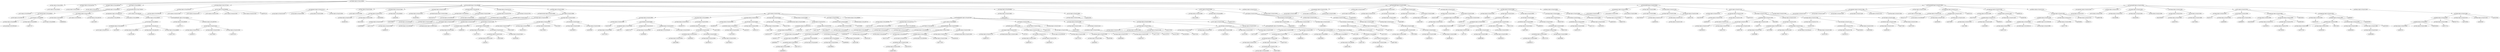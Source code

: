 strict digraph  {
<_ast.Str object at 0xa1ac36a10>;
<_ast.Expr object at 0xa1ac30f10>;
<_ast.alias object at 0xa1ac36050>;
<_ast.Import object at 0xa1aeca7d0>;
<_ast.alias object at 0xa1af35710>;
<_ast.Import object at 0xa1ab69390>;
<_ast.Or object at 0x10295cb50>;
<_ast.Not object at 0x1029617d0>;
<_ast.Load object at 0x10295c1d0>;
<_ast.Name object at 0xa1af3e0d0>;
<_ast.Name object at 0xa1af43090>;
Load972147;
<_ast.Str object at 0xa1af5ef50>;
<_ast.Call object at 0xa1af499d0>;
<_ast.UnaryOp object at 0xa1ab4fd10>;
<_ast.Name object at 0xa1af5ef10>;
Load4882640;
<_ast.Is object at 0x102961f10>;
<_ast.Name object at 0xa1ae62150>;
Load1418637;
<_ast.Compare object at 0xa227ce550>;
<_ast.BoolOp object at 0xa1ab6f250>;
<_ast.arg object at 0xa1af56350>;
<_ast.arg object at 0xa1add6890>;
<_ast.arguments object at 0xa1b022150>;
<_ast.Str object at 0xa1ae51150>;
<_ast.Attribute object at 0xa1ae8c610>;
Load1506837;
<_ast.Name object at 0xa1ae6aad0>;
Load7053398;
<_ast.Name object at 0xa1aeb1250>;
Load2864634;
<_ast.Name object at 0xa1aedd9d0>;
Load4572503;
<_ast.Call object at 0xa1ae51110>;
<_ast.Call object at 0xa1ae96e10>;
<_ast.Return object at 0xa1ae96e90>;
<_ast.Name object at 0xa1af3b290>;
Load7447111;
<_ast.Name object at 0xa1b125310>;
Load466373;
<_ast.Name object at 0xa1b125350>;
Load7288492;
<_ast.Name object at 0xa1b125290>;
Load5425333;
<_ast.Call object at 0xa1b125410>;
<_ast.Return object at 0xa1af927d0>;
<_ast.ExceptHandler object at 0xa1aedd910>;
<_ast.Try object at 0xa1adac450>;
<_ast.FunctionDef object at 0xa1745e610>;
<_ast.If object at 0xa1af4d990>;
<_ast.Store object at 0x10295c290>;
<_ast.Name object at 0xa18354510>;
<_ast.Str object at 0xa1b1252d0>;
<_ast.Str object at 0xa1b125210>;
<_ast.Str object at 0xa1b125250>;
<_ast.Str object at 0xa1b125190>;
<_ast.Str object at 0xa1b1251d0>;
<_ast.List object at 0xa228d2890>;
Load9765129;
<_ast.Assign object at 0xa174371d0>;
<_ast.arg object at 0xa1b125150>;
<_ast.arg object at 0xa1b125090>;
<_ast.arg object at 0xa1b1250d0>;
<_ast.Num object at 0xa1b125050>;
<_ast.arguments object at 0xa1b125110>;
<_ast.Str object at 0xa1b125490>;
<_ast.Expr object at 0xa1b125450>;
<_ast.Name object at 0xa1b125550>;
Store8815631;
<_ast.Name object at 0xa1b125590>;
Store3194831;
<_ast.Tuple object at 0xa1b125510>;
Store9360630;
<_ast.Name object at 0xa1cd40e50>;
Load6405852;
<_ast.Assign object at 0xa1b1254d0>;
<_ast.Name object at 0xa1b125610>;
Store8387682;
<_ast.NameConstant object at 0xa1b125650>;
<_ast.Assign object at 0xa1b1255d0>;
<_ast.Name object at 0xa1ae90150>;
Store2429735;
<_ast.USub object at 0x102961950>;
<_ast.Num object at 0xa1b1256d0>;
<_ast.UnaryOp object at 0xa1b125690>;
<_ast.Assign object at 0xa1afc5190>;
<_ast.Name object at 0xa1b125750>;
Store9755420;
<_ast.Name object at 0xa1b125810>;
Load5898808;
<_ast.Attribute object at 0xa1b1257d0>;
Load1493686;
<_ast.Call object at 0xa1b125790>;
<_ast.Assign object at 0xa1b125710>;
<_ast.NameConstant object at 0xa1b125890>;
<_ast.And object at 0x10295ca90>;
<_ast.Name object at 0xa1b125950>;
Load1311825;
<_ast.Name object at 0xa1b1259d0>;
Load6685187;
<_ast.IsNot object at 0x102961fd0>;
<_ast.NameConstant object at 0xa1b125a10>;
<_ast.Compare object at 0xa1b125990>;
<_ast.BoolOp object at 0xa1b125910>;
<_ast.Name object at 0xa1b125a90>;
Store1962814;
<_ast.Name object at 0xa1b125b50>;
Load9589161;
<_ast.Attribute object at 0xa1b125b10>;
Load9693341;
<_ast.Name object at 0xa1b125bd0>;
Load1074525;
<_ast.Name object at 0xa1b125c90>;
Load32631;
<_ast.Attribute object at 0xa1b125c50>;
Load2254605;
<_ast.Name object at 0xa1b125cd0>;
Load2482462;
<_ast.Call object at 0xa1b125c10>;
<_ast.Call object at 0xa1b125b90>;
<_ast.Call object at 0xa1b125ad0>;
<_ast.Assign object at 0xa1b125a50>;
<_ast.Name object at 0xa1b125d90>;
Store2344897;
<_ast.Name object at 0xa1b125dd0>;
Store1621814;
<_ast.Name object at 0xa1b125e10>;
Store7286512;
<_ast.Tuple object at 0xa1b125d50>;
Store356637;
<_ast.Name object at 0xa1b125e90>;
Load7800674;
<_ast.Name object at 0xa1b125ed0>;
Load3483062;
<_ast.Call object at 0xa1b125e50>;
<_ast.Assign object at 0xa1b125d10>;
<_ast.If object at 0xa1b1258d0>;
<_ast.Name object at 0xa1b125fd0>;
Store9249557;
<_ast.Name object at 0xa1b1260d0>;
Load7425554;
<_ast.Attribute object at 0xa1b126090>;
Load817011;
<_ast.Name object at 0xa1b126110>;
Load6423733;
<_ast.Name object at 0xa1b126190>;
Load3086583;
<_ast.Add object at 0x10295cc90>;
<_ast.Num object at 0xa1b1261d0>;
<_ast.BinOp object at 0xa1b126150>;
<_ast.Call object at 0xa1b126050>;
<_ast.Assign object at 0xa1b125f90>;
<_ast.Name object at 0xa1b126210>;
Store8492735;
<_ast.Name object at 0xa1b126350>;
Load9138848;
<_ast.Attribute object at 0xa1b126310>;
Load5485612;
<_ast.Name object at 0xa1b1263d0>;
Load7658722;
<_ast.Name object at 0xa1b126410>;
Load7403818;
<_ast.Call object at 0xa1b126390>;
<_ast.Call object at 0xa1b1262d0>;
<_ast.Attribute object at 0xa1b126290>;
Load4150850;
<_ast.Call object at 0xa1b126250>;
<_ast.Assign object at 0xa1ae8eb90>;
<_ast.Name object at 0xa1b126490>;
Store6862979;
<_ast.Name object at 0xa1b126550>;
Load7628824;
<_ast.Attribute object at 0xa1b126510>;
Load342927;
<_ast.Name object at 0xa1b126590>;
Load3441147;
<_ast.Name object at 0xa1b1265d0>;
Load1174880;
<_ast.Call object at 0xa1b1264d0>;
<_ast.Assign object at 0xa1b126450>;
<_ast.Name object at 0xa1b126650>;
Store4167485;
<_ast.NameConstant object at 0xa1b126690>;
<_ast.Assign object at 0xa1b126610>;
<_ast.Name object at 0xa1b126790>;
Load9330378;
<_ast.Attribute object at 0xa1b126750>;
Load9551887;
<_ast.Name object at 0xa1b1267d0>;
Load2772;
<_ast.Call object at 0xa1b126710>;
<_ast.Expr object at 0xa1b1266d0>;
<_ast.Name object at 0xa1b126890>;
Load471065;
<_ast.Attribute object at 0xa1b126850>;
Load1856862;
<_ast.Break object at 0xa1af07210>;
<_ast.If object at 0xa1b126810>;
<_ast.Continue object at 0xa1af0db90>;
<_ast.Name object at 0xa1ab63850>;
Load7182729;
<_ast.Name object at 0xa1ab76e90>;
Store1380924;
<_ast.NameConstant object at 0xa1af03250>;
<_ast.Assign object at 0xa1ab76110>;
<_ast.Name object at 0xa1aedcd10>;
Load972353;
<_ast.Name object at 0xa1aedba10>;
Store6620774;
<_ast.Name object at 0xa1aedb790>;
Load8408937;
<_ast.Name object at 0xa1ac38b90>;
Load9368073;
<_ast.Attribute object at 0xa1aeeef10>;
Load1744771;
<_ast.Num object at 0xa1aecac90>;
<_ast.Call object at 0xa1aed20d0>;
<_ast.Call object at 0xa1aedbc90>;
<_ast.Assign object at 0xa1aef68d0>;
<_ast.Name object at 0xa1b104550>;
Load2389919;
<_ast.Attribute object at 0xa1b0abe50>;
Load9609050;
<_ast.Name object at 0xa1aee3650>;
Load2432308;
<_ast.Call object at 0xa1aeca510>;
<_ast.Expr object at 0xa1aeca950>;
<_ast.If object at 0xa1aedc310>;
<_ast.Name object at 0xa1ac2c090>;
Load6584992;
<_ast.Name object at 0xa1aec6dd0>;
Store8514947;
<_ast.Num object at 0xa1ab3c850>;
<_ast.Assign object at 0xa1b008590>;
<_ast.Name object at 0xa1ab9d190>;
Store7873023;
<_ast.Name object at 0xa1b122550>;
Load5873829;
<_ast.Attribute object at 0xa1b1224d0>;
Load1301078;
<_ast.Call object at 0xa1b011410>;
<_ast.Mod object at 0x102961090>;
<_ast.Name object at 0xa1b122490>;
Load7727953;
<_ast.BinOp object at 0xa1ac3f5d0>;
<_ast.Assign object at 0xa1b119610>;
<_ast.Name object at 0xa1b122510>;
Store9855941;
<_ast.NameConstant object at 0xa1b122650>;
<_ast.Assign object at 0xa1b1225d0>;
<_ast.ExceptHandler object at 0x10344dbd0>;
<_ast.Try object at 0xa1aefa890>;
<_ast.Name object at 0xa1b122750>;
Load8597397;
<_ast.NameConstant object at 0xa1b122690>;
<_ast.Compare object at 0xa1b122610>;
Is3675616;
<_ast.Name object at 0xa1b122850>;
Load5952457;
<_ast.Name object at 0xa1b122790>;
Load3264587;
<_ast.Call object at 0xa1b122710>;
<_ast.LtE object at 0x102961cd0>;
<_ast.Name object at 0xa1b1228d0>;
Load7118728;
<_ast.Compare object at 0xa1b1227d0>;
<_ast.BoolOp object at 0xa1b1226d0>;
And3419208;
<_ast.Name object at 0xa1b1229d0>;
Load4464617;
<_ast.Attribute object at 0xa1b122890>;
Load1887885;
<_ast.Name object at 0xa1b122910>;
Load6036048;
<_ast.Call object at 0xa1b122950>;
<_ast.Expr object at 0xa1b122810>;
<_ast.Break object at 0xa1b122a50>;
<_ast.If object at 0xa1b122590>;
<_ast.Name object at 0xa1b122ad0>;
Store5235864;
<_ast.Name object at 0xa1b122a90>;
Load5470017;
<_ast.Attribute object at 0xa1b122b50>;
Load7713139;
<_ast.Call object at 0xa1b122a10>;
<_ast.Assign object at 0xa1b122990>;
<_ast.Name object at 0xa1b122c50>;
Store1676730;
<_ast.Name object at 0xa1b122b90>;
Store3322900;
<_ast.Name object at 0xa1b122cd0>;
Store4982098;
<_ast.Tuple object at 0xa1b122b10>;
Store3229356;
<_ast.Name object at 0xa1b122d50>;
Load3570491;
<_ast.Name object at 0xa1b122c90>;
Load2021907;
<_ast.Name object at 0xa1b122dd0>;
Load2434593;
<_ast.Name object at 0xa1b122d10>;
Load1392566;
<_ast.Name object at 0xa1b122e50>;
Load7329396;
<_ast.Name object at 0xa1b122d90>;
Load9309495;
<_ast.Call object at 0xa1b122c10>;
<_ast.Assign object at 0xa1b122bd0>;
<_ast.Name object at 0xa1b122f10>;
Load9821606;
<_ast.Num object at 0xa1adc26d0>;
<_ast.UnaryOp object at 0xa1b111790>;
USub9702660;
<_ast.Index object at 0xa1b122f90>;
<_ast.Subscript object at 0xa1b122fd0>;
Load7972647;
<_ast.Attribute object at 0xa1b122e90>;
Load3865937;
<_ast.Name object at 0xa1b109910>;
Load6084201;
<_ast.Call object at 0xa1b122f50>;
<_ast.Expr object at 0xa1b122e10>;
<_ast.Name object at 0xa1aff7890>;
Load2209625;
<_ast.Name object at 0xa1b0f8c10>;
Load4249967;
<_ast.Tuple object at 0xa1b100a90>;
Load9219996;
<_ast.Name object at 0xa1afdecd0>;
Load9412364;
<_ast.Attribute object at 0xa1afe7b90>;
Load107259;
<_ast.Name object at 0xa1b1245d0>;
Load4061362;
<_ast.List object at 0xa1b124550>;
Load8719819;
<_ast.Call object at 0xa1b0efd90>;
<_ast.Expr object at 0xa1afefa10>;
<_ast.ExceptHandler object at 0xa1b000710>;
<_ast.Try object at 0xa1b122ed0>;
<_ast.ExceptHandler object at 0xa1af11b50>;
<_ast.Try object at 0xa1b125f10>;
<_ast.While object at 0xa1b125850>;
<_ast.Name object at 0xa1b1244d0>;
Store9146261;
<_ast.Name object at 0xa1b124450>;
Load2321229;
<_ast.List object at 0xa1b124690>;
Load4520359;
<_ast.Assign object at 0xa1d5e49d0>;
<_ast.Name object at 0xa1b1243d0>;
Store1258594;
<_ast.Name object at 0xa1aecd090>;
Load545417;
<_ast.Name object at 0xa1b124490>;
Load6349620;
<_ast.Name object at 0xa1b1242d0>;
Load9395036;
<_ast.Name object at 0xa1b124410>;
Load8236065;
<_ast.Call object at 0xa1b124350>;
<_ast.Name object at 0xa1b124310>;
Load3255620;
<_ast.Attribute object at 0xa1b1241d0>;
Load3407482;
<_ast.Name object at 0xa1b124150>;
Load9736551;
<_ast.Call object at 0xa1b124390>;
<_ast.Expr object at 0xa1b124250>;
<_ast.Name object at 0xa1b1240d0>;
Load1805939;
<_ast.Name object at 0xa1b124050>;
Load5286942;
<_ast.Attribute object at 0xa1b124190>;
Load7833808;
<_ast.Name object at 0xa1b124090>;
Load3461678;
<_ast.Name object at 0xa1b124890>;
Load3881445;
<_ast.Call object at 0xa1b124910>;
<_ast.Call object at 0xa1b1246d0>;
<_ast.Expr object at 0xa1b124210>;
<_ast.If object at 0xa1b124290>;
<_ast.If object at 0xa1b124510>;
<_ast.For object at 0xa1b124590>;
<_ast.Name object at 0xa1b124810>;
Load5200022;
<_ast.Return object at 0xa1b124110>;
<_ast.FunctionDef object at 0xa1ebb5fd0>;
<_ast.arg object at 0xa1b1248d0>;
<_ast.arg object at 0xa1b124710>;
<_ast.Num object at 0xa1b124850>;
<_ast.arguments object at 0xa1b124790>;
<_ast.Str object at 0xa1b1247d0>;
<_ast.Expr object at 0xa1b124610>;
<_ast.Name object at 0xa1b124750>;
Store5440531;
<_ast.Name object at 0xa1b124650>;
Load230887;
<_ast.Call object at 0xa1b124a90>;
<_ast.Assign object at 0xa1b124a10>;
<_ast.Name object at 0xa1b124a50>;
Store4278072;
<_ast.Name object at 0xa1b124ad0>;
Load2418487;
<_ast.Call object at 0xa1b124b90>;
<_ast.Assign object at 0xa1b124b10>;
<_ast.Name object at 0xa1b124b50>;
Store4231986;
<_ast.Name object at 0xa1b124d10>;
Load4111304;
<_ast.Attribute object at 0xa1b124bd0>;
Load2279103;
<_ast.Name object at 0xa1b124c50>;
Load3887232;
<_ast.Call object at 0xa1b124c90>;
<_ast.Assign object at 0xa1b124c10>;
<_ast.Name object at 0xa1b124cd0>;
Load5986837;
<_ast.Name object at 0xa1b124dd0>;
Load8289729;
<_ast.Attribute object at 0xa1b124e90>;
Load4705429;
<_ast.Name object at 0xa1b124f90>;
Load17428;
<_ast.Name object at 0xa1b124fd0>;
Load8605398;
<_ast.Name object at 0xa1b124f50>;
Load2482353;
<_ast.Call object at 0xa1b124ed0>;
<_ast.Call object at 0xa1b124e50>;
<_ast.Num object at 0xa1b126910>;
<_ast.Index object at 0xa1b1268d0>;
<_ast.Subscript object at 0xa1b124f10>;
Load1512444;
<_ast.Call object at 0xa1b124d50>;
<_ast.Expr object at 0xa1b124e10>;
<_ast.Name object at 0xa1b126a10>;
Load8734831;
<_ast.Attribute object at 0xa1b1269d0>;
Load8805924;
<_ast.Name object at 0xa1b126b50>;
Load4009272;
<_ast.Attribute object at 0xa1b126b10>;
Load1107105;
<_ast.Name object at 0xa1b126b90>;
Load1908642;
<_ast.Call object at 0xa1b126ad0>;
<_ast.Attribute object at 0xa1b126a90>;
Load6153200;
<_ast.Call object at 0xa1b126a50>;
<_ast.Call object at 0xa1b126990>;
<_ast.Expr object at 0xa1b126950>;
<_ast.Name object at 0xa1b126c10>;
Store8279329;
<_ast.Name object at 0xa1b126cd0>;
Load5522476;
<_ast.Attribute object at 0xa1b126c90>;
Load131141;
<_ast.Name object at 0xa1b126d10>;
Load2026291;
<_ast.Call object at 0xa1b126c50>;
<_ast.Assign object at 0xa1b126bd0>;
<_ast.While object at 0xa1b124d90>;
<_ast.Name object at 0xa1b126dd0>;
Load6282540;
<_ast.Name object at 0xa1b126e10>;
Load6478729;
<_ast.Tuple object at 0xa1b126d90>;
Load6067700;
<_ast.Return object at 0xa1b126d50>;
<_ast.FunctionDef object at 0xa1b124950>;
<_ast.arg object at 0xa1b126ed0>;
<_ast.arg object at 0xa1b126f10>;
<_ast.arg object at 0xa1b126f50>;
<_ast.arguments object at 0xa1b126e90>;
<_ast.Str object at 0xa1b126fd0>;
<_ast.Expr object at 0xa1b126f90>;
<_ast.Name object at 0xa1b121090>;
Store7649106;
<_ast.Name object at 0xa1b121110>;
Load9383345;
<_ast.Num object at 0xa1b121190>;
<_ast.Index object at 0xa1b121150>;
<_ast.Subscript object at 0xa1b1210d0>;
Load5107262;
<_ast.Assign object at 0xa1b121050>;
<_ast.Name object at 0xa1b121210>;
Store2209789;
<_ast.Name object at 0xa1b121290>;
Load3654075;
<_ast.Num object at 0xa1b121310>;
<_ast.Slice object at 0xa1b1212d0>;
<_ast.Subscript object at 0xa1b121250>;
Load6740133;
<_ast.Name object at 0xa1b121410>;
Load2085423;
<_ast.Name object at 0xa1b121450>;
Load4279231;
<_ast.Name object at 0xa1b121490>;
Load6871405;
<_ast.Call object at 0xa1b1213d0>;
<_ast.Name object at 0xa1b1214d0>;
Load847770;
<_ast.BoolOp object at 0xa1b121390>;
And194869;
<_ast.Name object at 0xa1b1215d0>;
Load4649889;
<_ast.Attribute object at 0xa1b121590>;
Load7459009;
<_ast.Name object at 0xa1b121650>;
Load8724814;
<_ast.Mult object at 0x10295ce10>;
<_ast.Name object at 0xa1b121690>;
Load7653799;
<_ast.BinOp object at 0xa1b121610>;
<_ast.Call object at 0xa1b121550>;
<_ast.Expr object at 0xa1b121510>;
<_ast.Name object at 0xa1b121710>;
Store9427629;
<_ast.Name object at 0xa1b1217d0>;
Load3356110;
<_ast.Attribute object at 0xa1b121790>;
Load5169528;
<_ast.Name object at 0xa1b121810>;
Load3929826;
<_ast.Call object at 0xa1b121750>;
<_ast.Assign object at 0xa1b1216d0>;
<_ast.If object at 0xa1b121350>;
<_ast.Name object at 0xa1b121910>;
Load9461652;
<_ast.Attribute object at 0xa1b1218d0>;
Load5729381;
<_ast.Name object at 0xa1b121950>;
Load5730239;
<_ast.Call object at 0xa1b121890>;
<_ast.Expr object at 0xa1b121850>;
<_ast.For object at 0xa1b1211d0>;
<_ast.FunctionDef object at 0xa1b126e50>;
<_ast.arg object at 0xa1b121a10>;
<_ast.arg object at 0xa1b121a50>;
<_ast.arg object at 0xa1b121a90>;
<_ast.arg object at 0xa1b121ad0>;
<_ast.arg object at 0xa1b121b10>;
<_ast.Num object at 0xa1b121b50>;
<_ast.arguments object at 0xa1b1219d0>;
<_ast.Str object at 0xa1b121bd0>;
<_ast.Expr object at 0xa1b121b90>;
<_ast.Name object at 0xa1b121c50>;
Store414774;
<_ast.Sub object at 0x10295cd50>;
<_ast.Name object at 0xa1b121cd0>;
Load2066559;
<_ast.Name object at 0xa1b121d10>;
Load3796929;
<_ast.BinOp object at 0xa1b121c90>;
<_ast.AugAssign object at 0xa1b121c10>;
Sub3631320;
<_ast.Name object at 0xa1b121d90>;
Store3794235;
<_ast.Name object at 0xa1b121e50>;
Load110866;
<_ast.Name object at 0xa1b121e90>;
Load4446802;
<_ast.BinOp object at 0xa1b121e10>;
Mult990474;
<_ast.Name object at 0xa1b121ed0>;
Load1836483;
<_ast.BinOp object at 0xa1b121dd0>;
Sub2897009;
<_ast.AugAssign object at 0xa1b121d50>;
Sub9992144;
<_ast.Name object at 0xa1b11f050>;
Load9122163;
<_ast.LShift object at 0x102961210>;
<_ast.Num object at 0xa1b11f090>;
<_ast.BinOp object at 0xa1b121fd0>;
<_ast.BitOr object at 0x102961390>;
<_ast.Name object at 0xa1b11f0d0>;
Load2372789;
<_ast.BinOp object at 0xa1b121f90>;
<_ast.Name object at 0xa1b11f110>;
Load5066992;
<_ast.Name object at 0xa1b11f150>;
Load486170;
<_ast.Tuple object at 0xa1b121f50>;
Load6957068;
<_ast.Return object at 0xa1b121f10>;
<_ast.FunctionDef object at 0xa1b121990>;
<_ast.arg object at 0xa1b11f210>;
<_ast.arguments object at 0xa1b11f1d0>;
<_ast.Str object at 0xa1b11f290>;
<_ast.Expr object at 0xa1b11f250>;
<_ast.Name object at 0xa1b11f310>;
Store3000994;
<_ast.Name object at 0xa1b11f350>;
Store8328503;
<_ast.Num object at 0xa1b11f390>;
<_ast.Assign object at 0xa1b11f2d0>;
<_ast.Name object at 0xa1b11f410>;
Store5306286;
<_ast.Name object at 0xa1b11f490>;
Load2397592;
<_ast.Name object at 0xa1b11f4d0>;
Load7338381;
<_ast.Call object at 0xa1b11f450>;
<_ast.Assign object at 0xa1b11f3d0>;
<_ast.Name object at 0xa1b11f550>;
Store67572;
<_ast.Name object at 0xa1b11f5d0>;
Load9658853;
<_ast.Name object at 0xa1b11f610>;
Load6088970;
<_ast.Call object at 0xa1b11f590>;
<_ast.Name object at 0xa1b11f690>;
Store9186358;
<_ast.Name object at 0xa1b11f710>;
Load3396761;
<_ast.Name object at 0xa1b11f790>;
Load7299240;
<_ast.Index object at 0xa1b11f750>;
<_ast.Subscript object at 0xa1b11f6d0>;
Load3951649;
<_ast.AugAssign object at 0xa1b11f650>;
Add1854594;
<_ast.Name object at 0xa1b11f810>;
Store6041032;
<_ast.Name object at 0xa1b11f8d0>;
Load7972335;
<_ast.Name object at 0xa1b11f910>;
Load2084240;
<_ast.BinOp object at 0xa1b11f890>;
Sub5510409;
<_ast.Name object at 0xa1b11f990>;
Load4849349;
<_ast.Name object at 0xa1b11fa10>;
Load6895908;
<_ast.Index object at 0xa1b11f9d0>;
<_ast.Subscript object at 0xa1b11f950>;
Load5338105;
<_ast.BinOp object at 0xa1b11f850>;
Mult5600596;
<_ast.AugAssign object at 0xa1b11f7d0>;
Add888487;
<_ast.For object at 0xa1b11f510>;
<_ast.Name object at 0xa1b11fb50>;
Load630743;
<_ast.Num object at 0xa1b11fb90>;
<_ast.BinOp object at 0xa1b11fb10>;
LShift3508426;
<_ast.Name object at 0xa1b11fbd0>;
Load5147254;
<_ast.BinOp object at 0xa1b11fad0>;
BitOr6537754;
<_ast.Name object at 0xa1b11fc10>;
Load7429918;
<_ast.Name object at 0xa1b11fc50>;
Load3820407;
<_ast.Tuple object at 0xa1b11fa90>;
Load1420345;
<_ast.Return object at 0xa1b11fa50>;
<_ast.FunctionDef object at 0xa1b11f190>;
<_ast.Module object at 0xa1ac30b50>;
<_ast.Expr object at 0xa1ac30f10> -> <_ast.Str object at 0xa1ac36a10>;
<_ast.Import object at 0xa1aeca7d0> -> <_ast.alias object at 0xa1ac36050>;
<_ast.Import object at 0xa1ab69390> -> <_ast.alias object at 0xa1af35710>;
<_ast.Name object at 0xa1af3e0d0> -> <_ast.Load object at 0x10295c1d0>;
<_ast.Name object at 0xa1af43090> -> Load972147;
<_ast.Call object at 0xa1af499d0> -> <_ast.Name object at 0xa1af3e0d0>;
<_ast.Call object at 0xa1af499d0> -> <_ast.Name object at 0xa1af43090>;
<_ast.Call object at 0xa1af499d0> -> <_ast.Str object at 0xa1af5ef50>;
<_ast.UnaryOp object at 0xa1ab4fd10> -> <_ast.Not object at 0x1029617d0>;
<_ast.UnaryOp object at 0xa1ab4fd10> -> <_ast.Call object at 0xa1af499d0>;
<_ast.Name object at 0xa1af5ef10> -> Load4882640;
<_ast.Name object at 0xa1ae62150> -> Load1418637;
<_ast.Compare object at 0xa227ce550> -> <_ast.Name object at 0xa1af5ef10>;
<_ast.Compare object at 0xa227ce550> -> <_ast.Is object at 0x102961f10>;
<_ast.Compare object at 0xa227ce550> -> <_ast.Name object at 0xa1ae62150>;
<_ast.BoolOp object at 0xa1ab6f250> -> <_ast.Or object at 0x10295cb50>;
<_ast.BoolOp object at 0xa1ab6f250> -> <_ast.UnaryOp object at 0xa1ab4fd10>;
<_ast.BoolOp object at 0xa1ab6f250> -> <_ast.Compare object at 0xa227ce550>;
<_ast.arguments object at 0xa1b022150> -> <_ast.arg object at 0xa1af56350>;
<_ast.arguments object at 0xa1b022150> -> <_ast.arg object at 0xa1add6890>;
<_ast.Attribute object at 0xa1ae8c610> -> <_ast.Str object at 0xa1ae51150>;
<_ast.Attribute object at 0xa1ae8c610> -> Load1506837;
<_ast.Name object at 0xa1ae6aad0> -> Load7053398;
<_ast.Name object at 0xa1aeb1250> -> Load2864634;
<_ast.Name object at 0xa1aedd9d0> -> Load4572503;
<_ast.Call object at 0xa1ae51110> -> <_ast.Name object at 0xa1ae6aad0>;
<_ast.Call object at 0xa1ae51110> -> <_ast.Name object at 0xa1aeb1250>;
<_ast.Call object at 0xa1ae51110> -> <_ast.Name object at 0xa1aedd9d0>;
<_ast.Call object at 0xa1ae96e10> -> <_ast.Attribute object at 0xa1ae8c610>;
<_ast.Call object at 0xa1ae96e10> -> <_ast.Call object at 0xa1ae51110>;
<_ast.Return object at 0xa1ae96e90> -> <_ast.Call object at 0xa1ae96e10>;
<_ast.Name object at 0xa1af3b290> -> Load7447111;
<_ast.Name object at 0xa1b125310> -> Load466373;
<_ast.Name object at 0xa1b125350> -> Load7288492;
<_ast.Name object at 0xa1b125290> -> Load5425333;
<_ast.Call object at 0xa1b125410> -> <_ast.Name object at 0xa1b125310>;
<_ast.Call object at 0xa1b125410> -> <_ast.Name object at 0xa1b125350>;
<_ast.Call object at 0xa1b125410> -> <_ast.Name object at 0xa1b125290>;
<_ast.Return object at 0xa1af927d0> -> <_ast.Call object at 0xa1b125410>;
<_ast.ExceptHandler object at 0xa1aedd910> -> <_ast.Name object at 0xa1af3b290>;
<_ast.ExceptHandler object at 0xa1aedd910> -> <_ast.Return object at 0xa1af927d0>;
<_ast.Try object at 0xa1adac450> -> <_ast.Return object at 0xa1ae96e90>;
<_ast.Try object at 0xa1adac450> -> <_ast.ExceptHandler object at 0xa1aedd910>;
<_ast.FunctionDef object at 0xa1745e610> -> <_ast.arguments object at 0xa1b022150>;
<_ast.FunctionDef object at 0xa1745e610> -> <_ast.Try object at 0xa1adac450>;
<_ast.If object at 0xa1af4d990> -> <_ast.BoolOp object at 0xa1ab6f250>;
<_ast.If object at 0xa1af4d990> -> <_ast.FunctionDef object at 0xa1745e610>;
<_ast.Name object at 0xa18354510> -> <_ast.Store object at 0x10295c290>;
<_ast.List object at 0xa228d2890> -> <_ast.Str object at 0xa1b1252d0>;
<_ast.List object at 0xa228d2890> -> <_ast.Str object at 0xa1b125210>;
<_ast.List object at 0xa228d2890> -> <_ast.Str object at 0xa1b125250>;
<_ast.List object at 0xa228d2890> -> <_ast.Str object at 0xa1b125190>;
<_ast.List object at 0xa228d2890> -> <_ast.Str object at 0xa1b1251d0>;
<_ast.List object at 0xa228d2890> -> Load9765129;
<_ast.Assign object at 0xa174371d0> -> <_ast.Name object at 0xa18354510>;
<_ast.Assign object at 0xa174371d0> -> <_ast.List object at 0xa228d2890>;
<_ast.arguments object at 0xa1b125110> -> <_ast.arg object at 0xa1b125150>;
<_ast.arguments object at 0xa1b125110> -> <_ast.arg object at 0xa1b125090>;
<_ast.arguments object at 0xa1b125110> -> <_ast.arg object at 0xa1b1250d0>;
<_ast.arguments object at 0xa1b125110> -> <_ast.Num object at 0xa1b125050>;
<_ast.Expr object at 0xa1b125450> -> <_ast.Str object at 0xa1b125490>;
<_ast.Name object at 0xa1b125550> -> Store8815631;
<_ast.Name object at 0xa1b125590> -> Store3194831;
<_ast.Tuple object at 0xa1b125510> -> <_ast.Name object at 0xa1b125550>;
<_ast.Tuple object at 0xa1b125510> -> <_ast.Name object at 0xa1b125590>;
<_ast.Tuple object at 0xa1b125510> -> Store9360630;
<_ast.Name object at 0xa1cd40e50> -> Load6405852;
<_ast.Assign object at 0xa1b1254d0> -> <_ast.Tuple object at 0xa1b125510>;
<_ast.Assign object at 0xa1b1254d0> -> <_ast.Name object at 0xa1cd40e50>;
<_ast.Name object at 0xa1b125610> -> Store8387682;
<_ast.Assign object at 0xa1b1255d0> -> <_ast.Name object at 0xa1b125610>;
<_ast.Assign object at 0xa1b1255d0> -> <_ast.NameConstant object at 0xa1b125650>;
<_ast.Name object at 0xa1ae90150> -> Store2429735;
<_ast.UnaryOp object at 0xa1b125690> -> <_ast.USub object at 0x102961950>;
<_ast.UnaryOp object at 0xa1b125690> -> <_ast.Num object at 0xa1b1256d0>;
<_ast.Assign object at 0xa1afc5190> -> <_ast.Name object at 0xa1ae90150>;
<_ast.Assign object at 0xa1afc5190> -> <_ast.UnaryOp object at 0xa1b125690>;
<_ast.Name object at 0xa1b125750> -> Store9755420;
<_ast.Name object at 0xa1b125810> -> Load5898808;
<_ast.Attribute object at 0xa1b1257d0> -> <_ast.Name object at 0xa1b125810>;
<_ast.Attribute object at 0xa1b1257d0> -> Load1493686;
<_ast.Call object at 0xa1b125790> -> <_ast.Attribute object at 0xa1b1257d0>;
<_ast.Assign object at 0xa1b125710> -> <_ast.Name object at 0xa1b125750>;
<_ast.Assign object at 0xa1b125710> -> <_ast.Call object at 0xa1b125790>;
<_ast.Name object at 0xa1b125950> -> Load1311825;
<_ast.Name object at 0xa1b1259d0> -> Load6685187;
<_ast.Compare object at 0xa1b125990> -> <_ast.Name object at 0xa1b1259d0>;
<_ast.Compare object at 0xa1b125990> -> <_ast.IsNot object at 0x102961fd0>;
<_ast.Compare object at 0xa1b125990> -> <_ast.NameConstant object at 0xa1b125a10>;
<_ast.BoolOp object at 0xa1b125910> -> <_ast.And object at 0x10295ca90>;
<_ast.BoolOp object at 0xa1b125910> -> <_ast.Name object at 0xa1b125950>;
<_ast.BoolOp object at 0xa1b125910> -> <_ast.Compare object at 0xa1b125990>;
<_ast.Name object at 0xa1b125a90> -> Store1962814;
<_ast.Name object at 0xa1b125b50> -> Load9589161;
<_ast.Attribute object at 0xa1b125b10> -> <_ast.Name object at 0xa1b125b50>;
<_ast.Attribute object at 0xa1b125b10> -> Load9693341;
<_ast.Name object at 0xa1b125bd0> -> Load1074525;
<_ast.Name object at 0xa1b125c90> -> Load32631;
<_ast.Attribute object at 0xa1b125c50> -> <_ast.Name object at 0xa1b125c90>;
<_ast.Attribute object at 0xa1b125c50> -> Load2254605;
<_ast.Name object at 0xa1b125cd0> -> Load2482462;
<_ast.Call object at 0xa1b125c10> -> <_ast.Attribute object at 0xa1b125c50>;
<_ast.Call object at 0xa1b125c10> -> <_ast.Name object at 0xa1b125cd0>;
<_ast.Call object at 0xa1b125b90> -> <_ast.Name object at 0xa1b125bd0>;
<_ast.Call object at 0xa1b125b90> -> <_ast.Call object at 0xa1b125c10>;
<_ast.Call object at 0xa1b125ad0> -> <_ast.Attribute object at 0xa1b125b10>;
<_ast.Call object at 0xa1b125ad0> -> <_ast.Call object at 0xa1b125b90>;
<_ast.Assign object at 0xa1b125a50> -> <_ast.Name object at 0xa1b125a90>;
<_ast.Assign object at 0xa1b125a50> -> <_ast.Call object at 0xa1b125ad0>;
<_ast.Name object at 0xa1b125d90> -> Store2344897;
<_ast.Name object at 0xa1b125dd0> -> Store1621814;
<_ast.Name object at 0xa1b125e10> -> Store7286512;
<_ast.Tuple object at 0xa1b125d50> -> <_ast.Name object at 0xa1b125d90>;
<_ast.Tuple object at 0xa1b125d50> -> <_ast.Name object at 0xa1b125dd0>;
<_ast.Tuple object at 0xa1b125d50> -> <_ast.Name object at 0xa1b125e10>;
<_ast.Tuple object at 0xa1b125d50> -> Store356637;
<_ast.Name object at 0xa1b125e90> -> Load7800674;
<_ast.Name object at 0xa1b125ed0> -> Load3483062;
<_ast.Call object at 0xa1b125e50> -> <_ast.Name object at 0xa1b125e90>;
<_ast.Call object at 0xa1b125e50> -> <_ast.Name object at 0xa1b125ed0>;
<_ast.Assign object at 0xa1b125d10> -> <_ast.Tuple object at 0xa1b125d50>;
<_ast.Assign object at 0xa1b125d10> -> <_ast.Call object at 0xa1b125e50>;
<_ast.If object at 0xa1b1258d0> -> <_ast.BoolOp object at 0xa1b125910>;
<_ast.If object at 0xa1b1258d0> -> <_ast.Assign object at 0xa1b125a50>;
<_ast.If object at 0xa1b1258d0> -> <_ast.Assign object at 0xa1b125d10>;
<_ast.Name object at 0xa1b125fd0> -> Store9249557;
<_ast.Name object at 0xa1b1260d0> -> Load7425554;
<_ast.Attribute object at 0xa1b126090> -> <_ast.Name object at 0xa1b1260d0>;
<_ast.Attribute object at 0xa1b126090> -> Load817011;
<_ast.Name object at 0xa1b126110> -> Load6423733;
<_ast.Name object at 0xa1b126190> -> Load3086583;
<_ast.BinOp object at 0xa1b126150> -> <_ast.Name object at 0xa1b126190>;
<_ast.BinOp object at 0xa1b126150> -> <_ast.Add object at 0x10295cc90>;
<_ast.BinOp object at 0xa1b126150> -> <_ast.Num object at 0xa1b1261d0>;
<_ast.Call object at 0xa1b126050> -> <_ast.Attribute object at 0xa1b126090>;
<_ast.Call object at 0xa1b126050> -> <_ast.Name object at 0xa1b126110>;
<_ast.Call object at 0xa1b126050> -> <_ast.BinOp object at 0xa1b126150>;
<_ast.Assign object at 0xa1b125f90> -> <_ast.Name object at 0xa1b125fd0>;
<_ast.Assign object at 0xa1b125f90> -> <_ast.Call object at 0xa1b126050>;
<_ast.Name object at 0xa1b126210> -> Store8492735;
<_ast.Name object at 0xa1b126350> -> Load9138848;
<_ast.Attribute object at 0xa1b126310> -> <_ast.Name object at 0xa1b126350>;
<_ast.Attribute object at 0xa1b126310> -> Load5485612;
<_ast.Name object at 0xa1b1263d0> -> Load7658722;
<_ast.Name object at 0xa1b126410> -> Load7403818;
<_ast.Call object at 0xa1b126390> -> <_ast.Name object at 0xa1b1263d0>;
<_ast.Call object at 0xa1b126390> -> <_ast.Name object at 0xa1b126410>;
<_ast.Call object at 0xa1b1262d0> -> <_ast.Attribute object at 0xa1b126310>;
<_ast.Call object at 0xa1b1262d0> -> <_ast.Call object at 0xa1b126390>;
<_ast.Attribute object at 0xa1b126290> -> <_ast.Call object at 0xa1b1262d0>;
<_ast.Attribute object at 0xa1b126290> -> Load4150850;
<_ast.Call object at 0xa1b126250> -> <_ast.Attribute object at 0xa1b126290>;
<_ast.Assign object at 0xa1ae8eb90> -> <_ast.Name object at 0xa1b126210>;
<_ast.Assign object at 0xa1ae8eb90> -> <_ast.Call object at 0xa1b126250>;
<_ast.Name object at 0xa1b126490> -> Store6862979;
<_ast.Name object at 0xa1b126550> -> Load7628824;
<_ast.Attribute object at 0xa1b126510> -> <_ast.Name object at 0xa1b126550>;
<_ast.Attribute object at 0xa1b126510> -> Load342927;
<_ast.Name object at 0xa1b126590> -> Load3441147;
<_ast.Name object at 0xa1b1265d0> -> Load1174880;
<_ast.Call object at 0xa1b1264d0> -> <_ast.Attribute object at 0xa1b126510>;
<_ast.Call object at 0xa1b1264d0> -> <_ast.Name object at 0xa1b126590>;
<_ast.Call object at 0xa1b1264d0> -> <_ast.Name object at 0xa1b1265d0>;
<_ast.Assign object at 0xa1b126450> -> <_ast.Name object at 0xa1b126490>;
<_ast.Assign object at 0xa1b126450> -> <_ast.Call object at 0xa1b1264d0>;
<_ast.Name object at 0xa1b126650> -> Store4167485;
<_ast.Assign object at 0xa1b126610> -> <_ast.Name object at 0xa1b126650>;
<_ast.Assign object at 0xa1b126610> -> <_ast.NameConstant object at 0xa1b126690>;
<_ast.Name object at 0xa1b126790> -> Load9330378;
<_ast.Attribute object at 0xa1b126750> -> <_ast.Name object at 0xa1b126790>;
<_ast.Attribute object at 0xa1b126750> -> Load9551887;
<_ast.Name object at 0xa1b1267d0> -> Load2772;
<_ast.Call object at 0xa1b126710> -> <_ast.Attribute object at 0xa1b126750>;
<_ast.Call object at 0xa1b126710> -> <_ast.Name object at 0xa1b1267d0>;
<_ast.Expr object at 0xa1b1266d0> -> <_ast.Call object at 0xa1b126710>;
<_ast.Name object at 0xa1b126890> -> Load471065;
<_ast.Attribute object at 0xa1b126850> -> <_ast.Name object at 0xa1b126890>;
<_ast.Attribute object at 0xa1b126850> -> Load1856862;
<_ast.If object at 0xa1b126810> -> <_ast.Attribute object at 0xa1b126850>;
<_ast.If object at 0xa1b126810> -> <_ast.Break object at 0xa1af07210>;
<_ast.Name object at 0xa1ab63850> -> Load7182729;
<_ast.Name object at 0xa1ab76e90> -> Store1380924;
<_ast.Assign object at 0xa1ab76110> -> <_ast.Name object at 0xa1ab76e90>;
<_ast.Assign object at 0xa1ab76110> -> <_ast.NameConstant object at 0xa1af03250>;
<_ast.Name object at 0xa1aedcd10> -> Load972353;
<_ast.Name object at 0xa1aedba10> -> Store6620774;
<_ast.Name object at 0xa1aedb790> -> Load8408937;
<_ast.Name object at 0xa1ac38b90> -> Load9368073;
<_ast.Attribute object at 0xa1aeeef10> -> <_ast.Name object at 0xa1ac38b90>;
<_ast.Attribute object at 0xa1aeeef10> -> Load1744771;
<_ast.Call object at 0xa1aed20d0> -> <_ast.Attribute object at 0xa1aeeef10>;
<_ast.Call object at 0xa1aed20d0> -> <_ast.Num object at 0xa1aecac90>;
<_ast.Call object at 0xa1aedbc90> -> <_ast.Name object at 0xa1aedb790>;
<_ast.Call object at 0xa1aedbc90> -> <_ast.Call object at 0xa1aed20d0>;
<_ast.Assign object at 0xa1aef68d0> -> <_ast.Name object at 0xa1aedba10>;
<_ast.Assign object at 0xa1aef68d0> -> <_ast.Call object at 0xa1aedbc90>;
<_ast.Name object at 0xa1b104550> -> Load2389919;
<_ast.Attribute object at 0xa1b0abe50> -> <_ast.Name object at 0xa1b104550>;
<_ast.Attribute object at 0xa1b0abe50> -> Load9609050;
<_ast.Name object at 0xa1aee3650> -> Load2432308;
<_ast.Call object at 0xa1aeca510> -> <_ast.Attribute object at 0xa1b0abe50>;
<_ast.Call object at 0xa1aeca510> -> <_ast.Name object at 0xa1aee3650>;
<_ast.Expr object at 0xa1aeca950> -> <_ast.Call object at 0xa1aeca510>;
<_ast.If object at 0xa1aedc310> -> <_ast.Name object at 0xa1aedcd10>;
<_ast.If object at 0xa1aedc310> -> <_ast.Assign object at 0xa1aef68d0>;
<_ast.If object at 0xa1aedc310> -> <_ast.Expr object at 0xa1aeca950>;
<_ast.Name object at 0xa1ac2c090> -> Load6584992;
<_ast.Name object at 0xa1aec6dd0> -> Store8514947;
<_ast.Assign object at 0xa1b008590> -> <_ast.Name object at 0xa1aec6dd0>;
<_ast.Assign object at 0xa1b008590> -> <_ast.Num object at 0xa1ab3c850>;
<_ast.Name object at 0xa1ab9d190> -> Store7873023;
<_ast.Name object at 0xa1b122550> -> Load5873829;
<_ast.Attribute object at 0xa1b1224d0> -> <_ast.Name object at 0xa1b122550>;
<_ast.Attribute object at 0xa1b1224d0> -> Load1301078;
<_ast.Call object at 0xa1b011410> -> <_ast.Attribute object at 0xa1b1224d0>;
<_ast.Name object at 0xa1b122490> -> Load7727953;
<_ast.BinOp object at 0xa1ac3f5d0> -> <_ast.Call object at 0xa1b011410>;
<_ast.BinOp object at 0xa1ac3f5d0> -> <_ast.Mod object at 0x102961090>;
<_ast.BinOp object at 0xa1ac3f5d0> -> <_ast.Name object at 0xa1b122490>;
<_ast.Assign object at 0xa1b119610> -> <_ast.Name object at 0xa1ab9d190>;
<_ast.Assign object at 0xa1b119610> -> <_ast.BinOp object at 0xa1ac3f5d0>;
<_ast.Name object at 0xa1b122510> -> Store9855941;
<_ast.Assign object at 0xa1b1225d0> -> <_ast.Name object at 0xa1b122510>;
<_ast.Assign object at 0xa1b1225d0> -> <_ast.NameConstant object at 0xa1b122650>;
<_ast.ExceptHandler object at 0x10344dbd0> -> <_ast.Name object at 0xa1ac2c090>;
<_ast.ExceptHandler object at 0x10344dbd0> -> <_ast.Assign object at 0xa1b008590>;
<_ast.ExceptHandler object at 0x10344dbd0> -> <_ast.Assign object at 0xa1b119610>;
<_ast.ExceptHandler object at 0x10344dbd0> -> <_ast.Assign object at 0xa1b1225d0>;
<_ast.Try object at 0xa1aefa890> -> <_ast.If object at 0xa1aedc310>;
<_ast.Try object at 0xa1aefa890> -> <_ast.ExceptHandler object at 0x10344dbd0>;
<_ast.Name object at 0xa1b122750> -> Load8597397;
<_ast.Compare object at 0xa1b122610> -> <_ast.Name object at 0xa1b122750>;
<_ast.Compare object at 0xa1b122610> -> Is3675616;
<_ast.Compare object at 0xa1b122610> -> <_ast.NameConstant object at 0xa1b122690>;
<_ast.Name object at 0xa1b122850> -> Load5952457;
<_ast.Name object at 0xa1b122790> -> Load3264587;
<_ast.Call object at 0xa1b122710> -> <_ast.Name object at 0xa1b122850>;
<_ast.Call object at 0xa1b122710> -> <_ast.Name object at 0xa1b122790>;
<_ast.Name object at 0xa1b1228d0> -> Load7118728;
<_ast.Compare object at 0xa1b1227d0> -> <_ast.Call object at 0xa1b122710>;
<_ast.Compare object at 0xa1b1227d0> -> <_ast.LtE object at 0x102961cd0>;
<_ast.Compare object at 0xa1b1227d0> -> <_ast.Name object at 0xa1b1228d0>;
<_ast.BoolOp object at 0xa1b1226d0> -> And3419208;
<_ast.BoolOp object at 0xa1b1226d0> -> <_ast.Compare object at 0xa1b122610>;
<_ast.BoolOp object at 0xa1b1226d0> -> <_ast.Compare object at 0xa1b1227d0>;
<_ast.Name object at 0xa1b1229d0> -> Load4464617;
<_ast.Attribute object at 0xa1b122890> -> <_ast.Name object at 0xa1b1229d0>;
<_ast.Attribute object at 0xa1b122890> -> Load1887885;
<_ast.Name object at 0xa1b122910> -> Load6036048;
<_ast.Call object at 0xa1b122950> -> <_ast.Attribute object at 0xa1b122890>;
<_ast.Call object at 0xa1b122950> -> <_ast.Name object at 0xa1b122910>;
<_ast.Expr object at 0xa1b122810> -> <_ast.Call object at 0xa1b122950>;
<_ast.If object at 0xa1b122590> -> <_ast.BoolOp object at 0xa1b1226d0>;
<_ast.If object at 0xa1b122590> -> <_ast.Expr object at 0xa1b122810>;
<_ast.If object at 0xa1b122590> -> <_ast.Break object at 0xa1b122a50>;
<_ast.Name object at 0xa1b122ad0> -> Store5235864;
<_ast.Name object at 0xa1b122a90> -> Load5470017;
<_ast.Attribute object at 0xa1b122b50> -> <_ast.Name object at 0xa1b122a90>;
<_ast.Attribute object at 0xa1b122b50> -> Load7713139;
<_ast.Call object at 0xa1b122a10> -> <_ast.Attribute object at 0xa1b122b50>;
<_ast.Assign object at 0xa1b122990> -> <_ast.Name object at 0xa1b122ad0>;
<_ast.Assign object at 0xa1b122990> -> <_ast.Call object at 0xa1b122a10>;
<_ast.Name object at 0xa1b122c50> -> Store1676730;
<_ast.Name object at 0xa1b122b90> -> Store3322900;
<_ast.Name object at 0xa1b122cd0> -> Store4982098;
<_ast.Tuple object at 0xa1b122b10> -> <_ast.Name object at 0xa1b122c50>;
<_ast.Tuple object at 0xa1b122b10> -> <_ast.Name object at 0xa1b122b90>;
<_ast.Tuple object at 0xa1b122b10> -> <_ast.Name object at 0xa1b122cd0>;
<_ast.Tuple object at 0xa1b122b10> -> Store3229356;
<_ast.Name object at 0xa1b122d50> -> Load3570491;
<_ast.Name object at 0xa1b122c90> -> Load2021907;
<_ast.Name object at 0xa1b122dd0> -> Load2434593;
<_ast.Name object at 0xa1b122d10> -> Load1392566;
<_ast.Name object at 0xa1b122e50> -> Load7329396;
<_ast.Name object at 0xa1b122d90> -> Load9309495;
<_ast.Call object at 0xa1b122c10> -> <_ast.Name object at 0xa1b122d50>;
<_ast.Call object at 0xa1b122c10> -> <_ast.Name object at 0xa1b122c90>;
<_ast.Call object at 0xa1b122c10> -> <_ast.Name object at 0xa1b122dd0>;
<_ast.Call object at 0xa1b122c10> -> <_ast.Name object at 0xa1b122d10>;
<_ast.Call object at 0xa1b122c10> -> <_ast.Name object at 0xa1b122e50>;
<_ast.Call object at 0xa1b122c10> -> <_ast.Name object at 0xa1b122d90>;
<_ast.Assign object at 0xa1b122bd0> -> <_ast.Tuple object at 0xa1b122b10>;
<_ast.Assign object at 0xa1b122bd0> -> <_ast.Call object at 0xa1b122c10>;
<_ast.Name object at 0xa1b122f10> -> Load9821606;
<_ast.UnaryOp object at 0xa1b111790> -> USub9702660;
<_ast.UnaryOp object at 0xa1b111790> -> <_ast.Num object at 0xa1adc26d0>;
<_ast.Index object at 0xa1b122f90> -> <_ast.UnaryOp object at 0xa1b111790>;
<_ast.Subscript object at 0xa1b122fd0> -> <_ast.Name object at 0xa1b122f10>;
<_ast.Subscript object at 0xa1b122fd0> -> <_ast.Index object at 0xa1b122f90>;
<_ast.Subscript object at 0xa1b122fd0> -> Load7972647;
<_ast.Attribute object at 0xa1b122e90> -> <_ast.Subscript object at 0xa1b122fd0>;
<_ast.Attribute object at 0xa1b122e90> -> Load3865937;
<_ast.Name object at 0xa1b109910> -> Load6084201;
<_ast.Call object at 0xa1b122f50> -> <_ast.Attribute object at 0xa1b122e90>;
<_ast.Call object at 0xa1b122f50> -> <_ast.Name object at 0xa1b109910>;
<_ast.Expr object at 0xa1b122e10> -> <_ast.Call object at 0xa1b122f50>;
<_ast.Name object at 0xa1aff7890> -> Load2209625;
<_ast.Name object at 0xa1b0f8c10> -> Load4249967;
<_ast.Tuple object at 0xa1b100a90> -> <_ast.Name object at 0xa1aff7890>;
<_ast.Tuple object at 0xa1b100a90> -> <_ast.Name object at 0xa1b0f8c10>;
<_ast.Tuple object at 0xa1b100a90> -> Load9219996;
<_ast.Name object at 0xa1afdecd0> -> Load9412364;
<_ast.Attribute object at 0xa1afe7b90> -> <_ast.Name object at 0xa1afdecd0>;
<_ast.Attribute object at 0xa1afe7b90> -> Load107259;
<_ast.Name object at 0xa1b1245d0> -> Load4061362;
<_ast.List object at 0xa1b124550> -> <_ast.Name object at 0xa1b1245d0>;
<_ast.List object at 0xa1b124550> -> Load8719819;
<_ast.Call object at 0xa1b0efd90> -> <_ast.Attribute object at 0xa1afe7b90>;
<_ast.Call object at 0xa1b0efd90> -> <_ast.List object at 0xa1b124550>;
<_ast.Expr object at 0xa1afefa10> -> <_ast.Call object at 0xa1b0efd90>;
<_ast.ExceptHandler object at 0xa1b000710> -> <_ast.Tuple object at 0xa1b100a90>;
<_ast.ExceptHandler object at 0xa1b000710> -> <_ast.Expr object at 0xa1afefa10>;
<_ast.Try object at 0xa1b122ed0> -> <_ast.Expr object at 0xa1b122e10>;
<_ast.Try object at 0xa1b122ed0> -> <_ast.ExceptHandler object at 0xa1b000710>;
<_ast.ExceptHandler object at 0xa1af11b50> -> <_ast.Name object at 0xa1ab63850>;
<_ast.ExceptHandler object at 0xa1af11b50> -> <_ast.Assign object at 0xa1ab76110>;
<_ast.ExceptHandler object at 0xa1af11b50> -> <_ast.Try object at 0xa1aefa890>;
<_ast.ExceptHandler object at 0xa1af11b50> -> <_ast.If object at 0xa1b122590>;
<_ast.ExceptHandler object at 0xa1af11b50> -> <_ast.Assign object at 0xa1b122990>;
<_ast.ExceptHandler object at 0xa1af11b50> -> <_ast.Assign object at 0xa1b122bd0>;
<_ast.ExceptHandler object at 0xa1af11b50> -> <_ast.Try object at 0xa1b122ed0>;
<_ast.Try object at 0xa1b125f10> -> <_ast.Assign object at 0xa1b125f90>;
<_ast.Try object at 0xa1b125f10> -> <_ast.Assign object at 0xa1ae8eb90>;
<_ast.Try object at 0xa1b125f10> -> <_ast.Assign object at 0xa1b126450>;
<_ast.Try object at 0xa1b125f10> -> <_ast.Assign object at 0xa1b126610>;
<_ast.Try object at 0xa1b125f10> -> <_ast.Expr object at 0xa1b1266d0>;
<_ast.Try object at 0xa1b125f10> -> <_ast.If object at 0xa1b126810>;
<_ast.Try object at 0xa1b125f10> -> <_ast.Continue object at 0xa1af0db90>;
<_ast.Try object at 0xa1b125f10> -> <_ast.ExceptHandler object at 0xa1af11b50>;
<_ast.While object at 0xa1b125850> -> <_ast.NameConstant object at 0xa1b125890>;
<_ast.While object at 0xa1b125850> -> <_ast.If object at 0xa1b1258d0>;
<_ast.While object at 0xa1b125850> -> <_ast.Try object at 0xa1b125f10>;
<_ast.Name object at 0xa1b1244d0> -> Store9146261;
<_ast.Name object at 0xa1b124450> -> Load2321229;
<_ast.List object at 0xa1b124690> -> <_ast.Name object at 0xa1b124450>;
<_ast.List object at 0xa1b124690> -> Load4520359;
<_ast.Assign object at 0xa1d5e49d0> -> <_ast.Name object at 0xa1b1244d0>;
<_ast.Assign object at 0xa1d5e49d0> -> <_ast.List object at 0xa1b124690>;
<_ast.Name object at 0xa1b1243d0> -> Store1258594;
<_ast.Name object at 0xa1aecd090> -> Load545417;
<_ast.Name object at 0xa1b124490> -> Load6349620;
<_ast.Name object at 0xa1b1242d0> -> Load9395036;
<_ast.Name object at 0xa1b124410> -> Load8236065;
<_ast.Call object at 0xa1b124350> -> <_ast.Name object at 0xa1b124490>;
<_ast.Call object at 0xa1b124350> -> <_ast.Name object at 0xa1b1242d0>;
<_ast.Call object at 0xa1b124350> -> <_ast.Name object at 0xa1b124410>;
<_ast.Name object at 0xa1b124310> -> Load3255620;
<_ast.Attribute object at 0xa1b1241d0> -> <_ast.Name object at 0xa1b124310>;
<_ast.Attribute object at 0xa1b1241d0> -> Load3407482;
<_ast.Name object at 0xa1b124150> -> Load9736551;
<_ast.Call object at 0xa1b124390> -> <_ast.Attribute object at 0xa1b1241d0>;
<_ast.Call object at 0xa1b124390> -> <_ast.Name object at 0xa1b124150>;
<_ast.Expr object at 0xa1b124250> -> <_ast.Call object at 0xa1b124390>;
<_ast.Name object at 0xa1b1240d0> -> Load1805939;
<_ast.Name object at 0xa1b124050> -> Load5286942;
<_ast.Attribute object at 0xa1b124190> -> <_ast.Name object at 0xa1b124050>;
<_ast.Attribute object at 0xa1b124190> -> Load7833808;
<_ast.Name object at 0xa1b124090> -> Load3461678;
<_ast.Name object at 0xa1b124890> -> Load3881445;
<_ast.Call object at 0xa1b124910> -> <_ast.Name object at 0xa1b124090>;
<_ast.Call object at 0xa1b124910> -> <_ast.Name object at 0xa1b124890>;
<_ast.Call object at 0xa1b1246d0> -> <_ast.Attribute object at 0xa1b124190>;
<_ast.Call object at 0xa1b1246d0> -> <_ast.Call object at 0xa1b124910>;
<_ast.Expr object at 0xa1b124210> -> <_ast.Call object at 0xa1b1246d0>;
<_ast.If object at 0xa1b124290> -> <_ast.Name object at 0xa1b1240d0>;
<_ast.If object at 0xa1b124290> -> <_ast.Expr object at 0xa1b124210>;
<_ast.If object at 0xa1b124510> -> <_ast.Call object at 0xa1b124350>;
<_ast.If object at 0xa1b124510> -> <_ast.Expr object at 0xa1b124250>;
<_ast.If object at 0xa1b124510> -> <_ast.If object at 0xa1b124290>;
<_ast.For object at 0xa1b124590> -> <_ast.Name object at 0xa1b1243d0>;
<_ast.For object at 0xa1b124590> -> <_ast.Name object at 0xa1aecd090>;
<_ast.For object at 0xa1b124590> -> <_ast.If object at 0xa1b124510>;
<_ast.Name object at 0xa1b124810> -> Load5200022;
<_ast.Return object at 0xa1b124110> -> <_ast.Name object at 0xa1b124810>;
<_ast.FunctionDef object at 0xa1ebb5fd0> -> <_ast.arguments object at 0xa1b125110>;
<_ast.FunctionDef object at 0xa1ebb5fd0> -> <_ast.Expr object at 0xa1b125450>;
<_ast.FunctionDef object at 0xa1ebb5fd0> -> <_ast.Assign object at 0xa1b1254d0>;
<_ast.FunctionDef object at 0xa1ebb5fd0> -> <_ast.Assign object at 0xa1b1255d0>;
<_ast.FunctionDef object at 0xa1ebb5fd0> -> <_ast.Assign object at 0xa1afc5190>;
<_ast.FunctionDef object at 0xa1ebb5fd0> -> <_ast.Assign object at 0xa1b125710>;
<_ast.FunctionDef object at 0xa1ebb5fd0> -> <_ast.While object at 0xa1b125850>;
<_ast.FunctionDef object at 0xa1ebb5fd0> -> <_ast.Assign object at 0xa1d5e49d0>;
<_ast.FunctionDef object at 0xa1ebb5fd0> -> <_ast.For object at 0xa1b124590>;
<_ast.FunctionDef object at 0xa1ebb5fd0> -> <_ast.Return object at 0xa1b124110>;
<_ast.arguments object at 0xa1b124790> -> <_ast.arg object at 0xa1b1248d0>;
<_ast.arguments object at 0xa1b124790> -> <_ast.arg object at 0xa1b124710>;
<_ast.arguments object at 0xa1b124790> -> <_ast.Num object at 0xa1b124850>;
<_ast.Expr object at 0xa1b124610> -> <_ast.Str object at 0xa1b1247d0>;
<_ast.Name object at 0xa1b124750> -> Store5440531;
<_ast.Name object at 0xa1b124650> -> Load230887;
<_ast.Call object at 0xa1b124a90> -> <_ast.Name object at 0xa1b124650>;
<_ast.Assign object at 0xa1b124a10> -> <_ast.Name object at 0xa1b124750>;
<_ast.Assign object at 0xa1b124a10> -> <_ast.Call object at 0xa1b124a90>;
<_ast.Name object at 0xa1b124a50> -> Store4278072;
<_ast.Name object at 0xa1b124ad0> -> Load2418487;
<_ast.Call object at 0xa1b124b90> -> <_ast.Name object at 0xa1b124ad0>;
<_ast.Assign object at 0xa1b124b10> -> <_ast.Name object at 0xa1b124a50>;
<_ast.Assign object at 0xa1b124b10> -> <_ast.Call object at 0xa1b124b90>;
<_ast.Name object at 0xa1b124b50> -> Store4231986;
<_ast.Name object at 0xa1b124d10> -> Load4111304;
<_ast.Attribute object at 0xa1b124bd0> -> <_ast.Name object at 0xa1b124d10>;
<_ast.Attribute object at 0xa1b124bd0> -> Load2279103;
<_ast.Name object at 0xa1b124c50> -> Load3887232;
<_ast.Call object at 0xa1b124c90> -> <_ast.Attribute object at 0xa1b124bd0>;
<_ast.Call object at 0xa1b124c90> -> <_ast.Name object at 0xa1b124c50>;
<_ast.Assign object at 0xa1b124c10> -> <_ast.Name object at 0xa1b124b50>;
<_ast.Assign object at 0xa1b124c10> -> <_ast.Call object at 0xa1b124c90>;
<_ast.Name object at 0xa1b124cd0> -> Load5986837;
<_ast.Name object at 0xa1b124dd0> -> Load8289729;
<_ast.Attribute object at 0xa1b124e90> -> <_ast.Name object at 0xa1b124dd0>;
<_ast.Attribute object at 0xa1b124e90> -> Load4705429;
<_ast.Name object at 0xa1b124f90> -> Load17428;
<_ast.Name object at 0xa1b124fd0> -> Load8605398;
<_ast.Name object at 0xa1b124f50> -> Load2482353;
<_ast.Call object at 0xa1b124ed0> -> <_ast.Name object at 0xa1b124fd0>;
<_ast.Call object at 0xa1b124ed0> -> <_ast.Name object at 0xa1b124f50>;
<_ast.Call object at 0xa1b124e50> -> <_ast.Name object at 0xa1b124f90>;
<_ast.Call object at 0xa1b124e50> -> <_ast.Call object at 0xa1b124ed0>;
<_ast.Index object at 0xa1b1268d0> -> <_ast.Num object at 0xa1b126910>;
<_ast.Subscript object at 0xa1b124f10> -> <_ast.Call object at 0xa1b124e50>;
<_ast.Subscript object at 0xa1b124f10> -> <_ast.Index object at 0xa1b1268d0>;
<_ast.Subscript object at 0xa1b124f10> -> Load1512444;
<_ast.Call object at 0xa1b124d50> -> <_ast.Attribute object at 0xa1b124e90>;
<_ast.Call object at 0xa1b124d50> -> <_ast.Subscript object at 0xa1b124f10>;
<_ast.Expr object at 0xa1b124e10> -> <_ast.Call object at 0xa1b124d50>;
<_ast.Name object at 0xa1b126a10> -> Load8734831;
<_ast.Attribute object at 0xa1b1269d0> -> <_ast.Name object at 0xa1b126a10>;
<_ast.Attribute object at 0xa1b1269d0> -> Load8805924;
<_ast.Name object at 0xa1b126b50> -> Load4009272;
<_ast.Attribute object at 0xa1b126b10> -> <_ast.Name object at 0xa1b126b50>;
<_ast.Attribute object at 0xa1b126b10> -> Load1107105;
<_ast.Name object at 0xa1b126b90> -> Load1908642;
<_ast.Call object at 0xa1b126ad0> -> <_ast.Attribute object at 0xa1b126b10>;
<_ast.Call object at 0xa1b126ad0> -> <_ast.Name object at 0xa1b126b90>;
<_ast.Attribute object at 0xa1b126a90> -> <_ast.Call object at 0xa1b126ad0>;
<_ast.Attribute object at 0xa1b126a90> -> Load6153200;
<_ast.Call object at 0xa1b126a50> -> <_ast.Attribute object at 0xa1b126a90>;
<_ast.Call object at 0xa1b126990> -> <_ast.Attribute object at 0xa1b1269d0>;
<_ast.Call object at 0xa1b126990> -> <_ast.Call object at 0xa1b126a50>;
<_ast.Expr object at 0xa1b126950> -> <_ast.Call object at 0xa1b126990>;
<_ast.Name object at 0xa1b126c10> -> Store8279329;
<_ast.Name object at 0xa1b126cd0> -> Load5522476;
<_ast.Attribute object at 0xa1b126c90> -> <_ast.Name object at 0xa1b126cd0>;
<_ast.Attribute object at 0xa1b126c90> -> Load131141;
<_ast.Name object at 0xa1b126d10> -> Load2026291;
<_ast.Call object at 0xa1b126c50> -> <_ast.Attribute object at 0xa1b126c90>;
<_ast.Call object at 0xa1b126c50> -> <_ast.Name object at 0xa1b126d10>;
<_ast.Assign object at 0xa1b126bd0> -> <_ast.Name object at 0xa1b126c10>;
<_ast.Assign object at 0xa1b126bd0> -> <_ast.Call object at 0xa1b126c50>;
<_ast.While object at 0xa1b124d90> -> <_ast.Name object at 0xa1b124cd0>;
<_ast.While object at 0xa1b124d90> -> <_ast.Expr object at 0xa1b124e10>;
<_ast.While object at 0xa1b124d90> -> <_ast.Expr object at 0xa1b126950>;
<_ast.While object at 0xa1b124d90> -> <_ast.Assign object at 0xa1b126bd0>;
<_ast.Name object at 0xa1b126dd0> -> Load6282540;
<_ast.Name object at 0xa1b126e10> -> Load6478729;
<_ast.Tuple object at 0xa1b126d90> -> <_ast.Name object at 0xa1b126dd0>;
<_ast.Tuple object at 0xa1b126d90> -> <_ast.Name object at 0xa1b126e10>;
<_ast.Tuple object at 0xa1b126d90> -> Load6067700;
<_ast.Return object at 0xa1b126d50> -> <_ast.Tuple object at 0xa1b126d90>;
<_ast.FunctionDef object at 0xa1b124950> -> <_ast.arguments object at 0xa1b124790>;
<_ast.FunctionDef object at 0xa1b124950> -> <_ast.Expr object at 0xa1b124610>;
<_ast.FunctionDef object at 0xa1b124950> -> <_ast.Assign object at 0xa1b124a10>;
<_ast.FunctionDef object at 0xa1b124950> -> <_ast.Assign object at 0xa1b124b10>;
<_ast.FunctionDef object at 0xa1b124950> -> <_ast.Assign object at 0xa1b124c10>;
<_ast.FunctionDef object at 0xa1b124950> -> <_ast.While object at 0xa1b124d90>;
<_ast.FunctionDef object at 0xa1b124950> -> <_ast.Return object at 0xa1b126d50>;
<_ast.arguments object at 0xa1b126e90> -> <_ast.arg object at 0xa1b126ed0>;
<_ast.arguments object at 0xa1b126e90> -> <_ast.arg object at 0xa1b126f10>;
<_ast.arguments object at 0xa1b126e90> -> <_ast.arg object at 0xa1b126f50>;
<_ast.Expr object at 0xa1b126f90> -> <_ast.Str object at 0xa1b126fd0>;
<_ast.Name object at 0xa1b121090> -> Store7649106;
<_ast.Name object at 0xa1b121110> -> Load9383345;
<_ast.Index object at 0xa1b121150> -> <_ast.Num object at 0xa1b121190>;
<_ast.Subscript object at 0xa1b1210d0> -> <_ast.Name object at 0xa1b121110>;
<_ast.Subscript object at 0xa1b1210d0> -> <_ast.Index object at 0xa1b121150>;
<_ast.Subscript object at 0xa1b1210d0> -> Load5107262;
<_ast.Assign object at 0xa1b121050> -> <_ast.Name object at 0xa1b121090>;
<_ast.Assign object at 0xa1b121050> -> <_ast.Subscript object at 0xa1b1210d0>;
<_ast.Name object at 0xa1b121210> -> Store2209789;
<_ast.Name object at 0xa1b121290> -> Load3654075;
<_ast.Slice object at 0xa1b1212d0> -> <_ast.Num object at 0xa1b121310>;
<_ast.Subscript object at 0xa1b121250> -> <_ast.Name object at 0xa1b121290>;
<_ast.Subscript object at 0xa1b121250> -> <_ast.Slice object at 0xa1b1212d0>;
<_ast.Subscript object at 0xa1b121250> -> Load6740133;
<_ast.Name object at 0xa1b121410> -> Load2085423;
<_ast.Name object at 0xa1b121450> -> Load4279231;
<_ast.Name object at 0xa1b121490> -> Load6871405;
<_ast.Call object at 0xa1b1213d0> -> <_ast.Name object at 0xa1b121410>;
<_ast.Call object at 0xa1b1213d0> -> <_ast.Name object at 0xa1b121450>;
<_ast.Call object at 0xa1b1213d0> -> <_ast.Name object at 0xa1b121490>;
<_ast.Name object at 0xa1b1214d0> -> Load847770;
<_ast.BoolOp object at 0xa1b121390> -> And194869;
<_ast.BoolOp object at 0xa1b121390> -> <_ast.Call object at 0xa1b1213d0>;
<_ast.BoolOp object at 0xa1b121390> -> <_ast.Name object at 0xa1b1214d0>;
<_ast.Name object at 0xa1b1215d0> -> Load4649889;
<_ast.Attribute object at 0xa1b121590> -> <_ast.Name object at 0xa1b1215d0>;
<_ast.Attribute object at 0xa1b121590> -> Load7459009;
<_ast.Name object at 0xa1b121650> -> Load8724814;
<_ast.Name object at 0xa1b121690> -> Load7653799;
<_ast.BinOp object at 0xa1b121610> -> <_ast.Name object at 0xa1b121650>;
<_ast.BinOp object at 0xa1b121610> -> <_ast.Mult object at 0x10295ce10>;
<_ast.BinOp object at 0xa1b121610> -> <_ast.Name object at 0xa1b121690>;
<_ast.Call object at 0xa1b121550> -> <_ast.Attribute object at 0xa1b121590>;
<_ast.Call object at 0xa1b121550> -> <_ast.BinOp object at 0xa1b121610>;
<_ast.Expr object at 0xa1b121510> -> <_ast.Call object at 0xa1b121550>;
<_ast.Name object at 0xa1b121710> -> Store9427629;
<_ast.Name object at 0xa1b1217d0> -> Load3356110;
<_ast.Attribute object at 0xa1b121790> -> <_ast.Name object at 0xa1b1217d0>;
<_ast.Attribute object at 0xa1b121790> -> Load5169528;
<_ast.Name object at 0xa1b121810> -> Load3929826;
<_ast.Call object at 0xa1b121750> -> <_ast.Attribute object at 0xa1b121790>;
<_ast.Call object at 0xa1b121750> -> <_ast.Name object at 0xa1b121810>;
<_ast.Assign object at 0xa1b1216d0> -> <_ast.Name object at 0xa1b121710>;
<_ast.Assign object at 0xa1b1216d0> -> <_ast.Call object at 0xa1b121750>;
<_ast.If object at 0xa1b121350> -> <_ast.BoolOp object at 0xa1b121390>;
<_ast.If object at 0xa1b121350> -> <_ast.Expr object at 0xa1b121510>;
<_ast.If object at 0xa1b121350> -> <_ast.Assign object at 0xa1b1216d0>;
<_ast.Name object at 0xa1b121910> -> Load9461652;
<_ast.Attribute object at 0xa1b1218d0> -> <_ast.Name object at 0xa1b121910>;
<_ast.Attribute object at 0xa1b1218d0> -> Load5729381;
<_ast.Name object at 0xa1b121950> -> Load5730239;
<_ast.Call object at 0xa1b121890> -> <_ast.Attribute object at 0xa1b1218d0>;
<_ast.Call object at 0xa1b121890> -> <_ast.Name object at 0xa1b121950>;
<_ast.Expr object at 0xa1b121850> -> <_ast.Call object at 0xa1b121890>;
<_ast.For object at 0xa1b1211d0> -> <_ast.Name object at 0xa1b121210>;
<_ast.For object at 0xa1b1211d0> -> <_ast.Subscript object at 0xa1b121250>;
<_ast.For object at 0xa1b1211d0> -> <_ast.If object at 0xa1b121350>;
<_ast.For object at 0xa1b1211d0> -> <_ast.Expr object at 0xa1b121850>;
<_ast.FunctionDef object at 0xa1b126e50> -> <_ast.arguments object at 0xa1b126e90>;
<_ast.FunctionDef object at 0xa1b126e50> -> <_ast.Expr object at 0xa1b126f90>;
<_ast.FunctionDef object at 0xa1b126e50> -> <_ast.Assign object at 0xa1b121050>;
<_ast.FunctionDef object at 0xa1b126e50> -> <_ast.For object at 0xa1b1211d0>;
<_ast.arguments object at 0xa1b1219d0> -> <_ast.arg object at 0xa1b121a10>;
<_ast.arguments object at 0xa1b1219d0> -> <_ast.arg object at 0xa1b121a50>;
<_ast.arguments object at 0xa1b1219d0> -> <_ast.arg object at 0xa1b121a90>;
<_ast.arguments object at 0xa1b1219d0> -> <_ast.arg object at 0xa1b121ad0>;
<_ast.arguments object at 0xa1b1219d0> -> <_ast.arg object at 0xa1b121b10>;
<_ast.arguments object at 0xa1b1219d0> -> <_ast.Num object at 0xa1b121b50>;
<_ast.Expr object at 0xa1b121b90> -> <_ast.Str object at 0xa1b121bd0>;
<_ast.Name object at 0xa1b121c50> -> Store414774;
<_ast.Name object at 0xa1b121cd0> -> Load2066559;
<_ast.Name object at 0xa1b121d10> -> Load3796929;
<_ast.BinOp object at 0xa1b121c90> -> <_ast.Name object at 0xa1b121cd0>;
<_ast.BinOp object at 0xa1b121c90> -> <_ast.Sub object at 0x10295cd50>;
<_ast.BinOp object at 0xa1b121c90> -> <_ast.Name object at 0xa1b121d10>;
<_ast.AugAssign object at 0xa1b121c10> -> <_ast.Name object at 0xa1b121c50>;
<_ast.AugAssign object at 0xa1b121c10> -> Sub3631320;
<_ast.AugAssign object at 0xa1b121c10> -> <_ast.BinOp object at 0xa1b121c90>;
<_ast.Name object at 0xa1b121d90> -> Store3794235;
<_ast.Name object at 0xa1b121e50> -> Load110866;
<_ast.Name object at 0xa1b121e90> -> Load4446802;
<_ast.BinOp object at 0xa1b121e10> -> <_ast.Name object at 0xa1b121e50>;
<_ast.BinOp object at 0xa1b121e10> -> Mult990474;
<_ast.BinOp object at 0xa1b121e10> -> <_ast.Name object at 0xa1b121e90>;
<_ast.Name object at 0xa1b121ed0> -> Load1836483;
<_ast.BinOp object at 0xa1b121dd0> -> <_ast.BinOp object at 0xa1b121e10>;
<_ast.BinOp object at 0xa1b121dd0> -> Sub2897009;
<_ast.BinOp object at 0xa1b121dd0> -> <_ast.Name object at 0xa1b121ed0>;
<_ast.AugAssign object at 0xa1b121d50> -> <_ast.Name object at 0xa1b121d90>;
<_ast.AugAssign object at 0xa1b121d50> -> Sub9992144;
<_ast.AugAssign object at 0xa1b121d50> -> <_ast.BinOp object at 0xa1b121dd0>;
<_ast.Name object at 0xa1b11f050> -> Load9122163;
<_ast.BinOp object at 0xa1b121fd0> -> <_ast.Name object at 0xa1b11f050>;
<_ast.BinOp object at 0xa1b121fd0> -> <_ast.LShift object at 0x102961210>;
<_ast.BinOp object at 0xa1b121fd0> -> <_ast.Num object at 0xa1b11f090>;
<_ast.Name object at 0xa1b11f0d0> -> Load2372789;
<_ast.BinOp object at 0xa1b121f90> -> <_ast.BinOp object at 0xa1b121fd0>;
<_ast.BinOp object at 0xa1b121f90> -> <_ast.BitOr object at 0x102961390>;
<_ast.BinOp object at 0xa1b121f90> -> <_ast.Name object at 0xa1b11f0d0>;
<_ast.Name object at 0xa1b11f110> -> Load5066992;
<_ast.Name object at 0xa1b11f150> -> Load486170;
<_ast.Tuple object at 0xa1b121f50> -> <_ast.BinOp object at 0xa1b121f90>;
<_ast.Tuple object at 0xa1b121f50> -> <_ast.Name object at 0xa1b11f110>;
<_ast.Tuple object at 0xa1b121f50> -> <_ast.Name object at 0xa1b11f150>;
<_ast.Tuple object at 0xa1b121f50> -> Load6957068;
<_ast.Return object at 0xa1b121f10> -> <_ast.Tuple object at 0xa1b121f50>;
<_ast.FunctionDef object at 0xa1b121990> -> <_ast.arguments object at 0xa1b1219d0>;
<_ast.FunctionDef object at 0xa1b121990> -> <_ast.Expr object at 0xa1b121b90>;
<_ast.FunctionDef object at 0xa1b121990> -> <_ast.AugAssign object at 0xa1b121c10>;
<_ast.FunctionDef object at 0xa1b121990> -> <_ast.AugAssign object at 0xa1b121d50>;
<_ast.FunctionDef object at 0xa1b121990> -> <_ast.Return object at 0xa1b121f10>;
<_ast.arguments object at 0xa1b11f1d0> -> <_ast.arg object at 0xa1b11f210>;
<_ast.Expr object at 0xa1b11f250> -> <_ast.Str object at 0xa1b11f290>;
<_ast.Name object at 0xa1b11f310> -> Store3000994;
<_ast.Name object at 0xa1b11f350> -> Store8328503;
<_ast.Assign object at 0xa1b11f2d0> -> <_ast.Name object at 0xa1b11f310>;
<_ast.Assign object at 0xa1b11f2d0> -> <_ast.Name object at 0xa1b11f350>;
<_ast.Assign object at 0xa1b11f2d0> -> <_ast.Num object at 0xa1b11f390>;
<_ast.Name object at 0xa1b11f410> -> Store5306286;
<_ast.Name object at 0xa1b11f490> -> Load2397592;
<_ast.Name object at 0xa1b11f4d0> -> Load7338381;
<_ast.Call object at 0xa1b11f450> -> <_ast.Name object at 0xa1b11f490>;
<_ast.Call object at 0xa1b11f450> -> <_ast.Name object at 0xa1b11f4d0>;
<_ast.Assign object at 0xa1b11f3d0> -> <_ast.Name object at 0xa1b11f410>;
<_ast.Assign object at 0xa1b11f3d0> -> <_ast.Call object at 0xa1b11f450>;
<_ast.Name object at 0xa1b11f550> -> Store67572;
<_ast.Name object at 0xa1b11f5d0> -> Load9658853;
<_ast.Name object at 0xa1b11f610> -> Load6088970;
<_ast.Call object at 0xa1b11f590> -> <_ast.Name object at 0xa1b11f5d0>;
<_ast.Call object at 0xa1b11f590> -> <_ast.Name object at 0xa1b11f610>;
<_ast.Name object at 0xa1b11f690> -> Store9186358;
<_ast.Name object at 0xa1b11f710> -> Load3396761;
<_ast.Name object at 0xa1b11f790> -> Load7299240;
<_ast.Index object at 0xa1b11f750> -> <_ast.Name object at 0xa1b11f790>;
<_ast.Subscript object at 0xa1b11f6d0> -> <_ast.Name object at 0xa1b11f710>;
<_ast.Subscript object at 0xa1b11f6d0> -> <_ast.Index object at 0xa1b11f750>;
<_ast.Subscript object at 0xa1b11f6d0> -> Load3951649;
<_ast.AugAssign object at 0xa1b11f650> -> <_ast.Name object at 0xa1b11f690>;
<_ast.AugAssign object at 0xa1b11f650> -> Add1854594;
<_ast.AugAssign object at 0xa1b11f650> -> <_ast.Subscript object at 0xa1b11f6d0>;
<_ast.Name object at 0xa1b11f810> -> Store6041032;
<_ast.Name object at 0xa1b11f8d0> -> Load7972335;
<_ast.Name object at 0xa1b11f910> -> Load2084240;
<_ast.BinOp object at 0xa1b11f890> -> <_ast.Name object at 0xa1b11f8d0>;
<_ast.BinOp object at 0xa1b11f890> -> Sub5510409;
<_ast.BinOp object at 0xa1b11f890> -> <_ast.Name object at 0xa1b11f910>;
<_ast.Name object at 0xa1b11f990> -> Load4849349;
<_ast.Name object at 0xa1b11fa10> -> Load6895908;
<_ast.Index object at 0xa1b11f9d0> -> <_ast.Name object at 0xa1b11fa10>;
<_ast.Subscript object at 0xa1b11f950> -> <_ast.Name object at 0xa1b11f990>;
<_ast.Subscript object at 0xa1b11f950> -> <_ast.Index object at 0xa1b11f9d0>;
<_ast.Subscript object at 0xa1b11f950> -> Load5338105;
<_ast.BinOp object at 0xa1b11f850> -> <_ast.BinOp object at 0xa1b11f890>;
<_ast.BinOp object at 0xa1b11f850> -> Mult5600596;
<_ast.BinOp object at 0xa1b11f850> -> <_ast.Subscript object at 0xa1b11f950>;
<_ast.AugAssign object at 0xa1b11f7d0> -> <_ast.Name object at 0xa1b11f810>;
<_ast.AugAssign object at 0xa1b11f7d0> -> Add888487;
<_ast.AugAssign object at 0xa1b11f7d0> -> <_ast.BinOp object at 0xa1b11f850>;
<_ast.For object at 0xa1b11f510> -> <_ast.Name object at 0xa1b11f550>;
<_ast.For object at 0xa1b11f510> -> <_ast.Call object at 0xa1b11f590>;
<_ast.For object at 0xa1b11f510> -> <_ast.AugAssign object at 0xa1b11f650>;
<_ast.For object at 0xa1b11f510> -> <_ast.AugAssign object at 0xa1b11f7d0>;
<_ast.Name object at 0xa1b11fb50> -> Load630743;
<_ast.BinOp object at 0xa1b11fb10> -> <_ast.Name object at 0xa1b11fb50>;
<_ast.BinOp object at 0xa1b11fb10> -> LShift3508426;
<_ast.BinOp object at 0xa1b11fb10> -> <_ast.Num object at 0xa1b11fb90>;
<_ast.Name object at 0xa1b11fbd0> -> Load5147254;
<_ast.BinOp object at 0xa1b11fad0> -> <_ast.BinOp object at 0xa1b11fb10>;
<_ast.BinOp object at 0xa1b11fad0> -> BitOr6537754;
<_ast.BinOp object at 0xa1b11fad0> -> <_ast.Name object at 0xa1b11fbd0>;
<_ast.Name object at 0xa1b11fc10> -> Load7429918;
<_ast.Name object at 0xa1b11fc50> -> Load3820407;
<_ast.Tuple object at 0xa1b11fa90> -> <_ast.BinOp object at 0xa1b11fad0>;
<_ast.Tuple object at 0xa1b11fa90> -> <_ast.Name object at 0xa1b11fc10>;
<_ast.Tuple object at 0xa1b11fa90> -> <_ast.Name object at 0xa1b11fc50>;
<_ast.Tuple object at 0xa1b11fa90> -> Load1420345;
<_ast.Return object at 0xa1b11fa50> -> <_ast.Tuple object at 0xa1b11fa90>;
<_ast.FunctionDef object at 0xa1b11f190> -> <_ast.arguments object at 0xa1b11f1d0>;
<_ast.FunctionDef object at 0xa1b11f190> -> <_ast.Expr object at 0xa1b11f250>;
<_ast.FunctionDef object at 0xa1b11f190> -> <_ast.Assign object at 0xa1b11f2d0>;
<_ast.FunctionDef object at 0xa1b11f190> -> <_ast.Assign object at 0xa1b11f3d0>;
<_ast.FunctionDef object at 0xa1b11f190> -> <_ast.For object at 0xa1b11f510>;
<_ast.FunctionDef object at 0xa1b11f190> -> <_ast.Return object at 0xa1b11fa50>;
<_ast.Module object at 0xa1ac30b50> -> <_ast.Expr object at 0xa1ac30f10>;
<_ast.Module object at 0xa1ac30b50> -> <_ast.Import object at 0xa1aeca7d0>;
<_ast.Module object at 0xa1ac30b50> -> <_ast.Import object at 0xa1ab69390>;
<_ast.Module object at 0xa1ac30b50> -> <_ast.If object at 0xa1af4d990>;
<_ast.Module object at 0xa1ac30b50> -> <_ast.Assign object at 0xa174371d0>;
<_ast.Module object at 0xa1ac30b50> -> <_ast.FunctionDef object at 0xa1ebb5fd0>;
<_ast.Module object at 0xa1ac30b50> -> <_ast.FunctionDef object at 0xa1b124950>;
<_ast.Module object at 0xa1ac30b50> -> <_ast.FunctionDef object at 0xa1b126e50>;
<_ast.Module object at 0xa1ac30b50> -> <_ast.FunctionDef object at 0xa1b121990>;
<_ast.Module object at 0xa1ac30b50> -> <_ast.FunctionDef object at 0xa1b11f190>;
}
